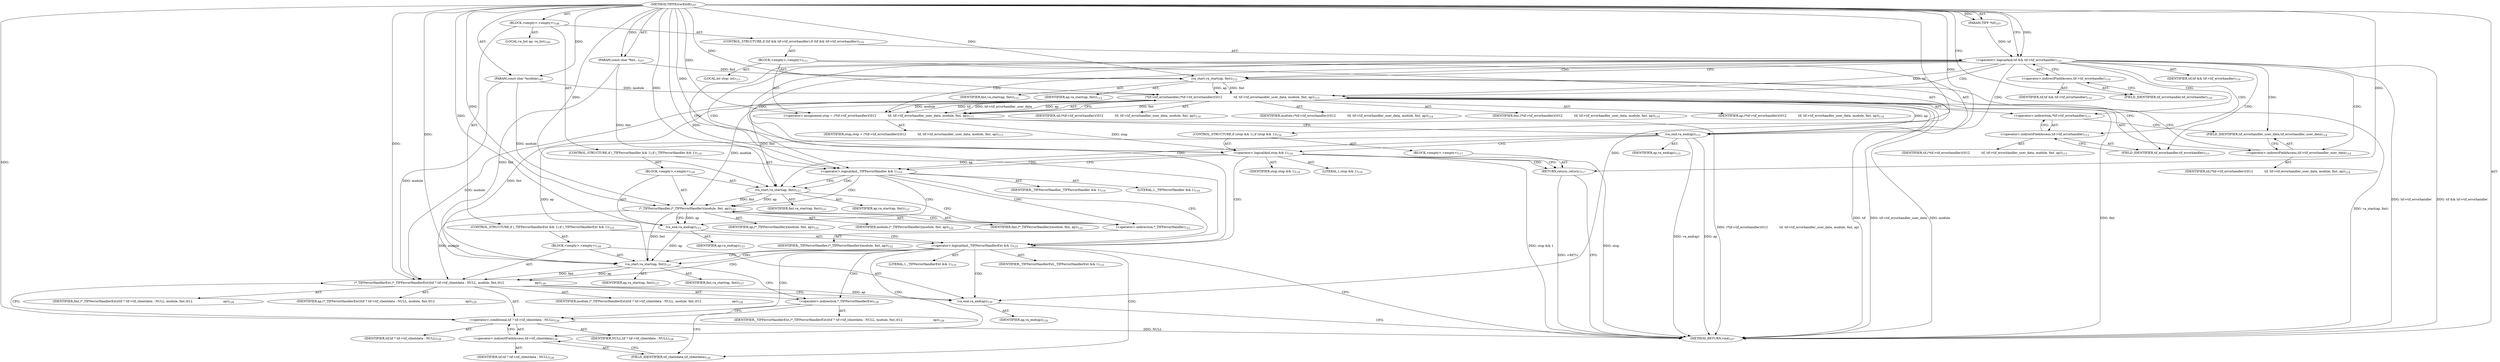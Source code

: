 digraph "TIFFErrorExtR" {  
"10828" [label = <(METHOD,TIFFErrorExtR)<SUB>107</SUB>> ]
"10829" [label = <(PARAM,TIFF *tif)<SUB>107</SUB>> ]
"10830" [label = <(PARAM,const char *module)<SUB>107</SUB>> ]
"10831" [label = <(PARAM,const char *fmt...)<SUB>107</SUB>> ]
"10832" [label = <(BLOCK,&lt;empty&gt;,&lt;empty&gt;)<SUB>108</SUB>> ]
"10833" [label = <(LOCAL,va_list ap: va_list)<SUB>109</SUB>> ]
"10834" [label = <(CONTROL_STRUCTURE,if (tif &amp;&amp; tif-&gt;tif_errorhandler),if (tif &amp;&amp; tif-&gt;tif_errorhandler))<SUB>110</SUB>> ]
"10835" [label = <(&lt;operator&gt;.logicalAnd,tif &amp;&amp; tif-&gt;tif_errorhandler)<SUB>110</SUB>> ]
"10836" [label = <(IDENTIFIER,tif,tif &amp;&amp; tif-&gt;tif_errorhandler)<SUB>110</SUB>> ]
"10837" [label = <(&lt;operator&gt;.indirectFieldAccess,tif-&gt;tif_errorhandler)<SUB>110</SUB>> ]
"10838" [label = <(IDENTIFIER,tif,tif &amp;&amp; tif-&gt;tif_errorhandler)<SUB>110</SUB>> ]
"10839" [label = <(FIELD_IDENTIFIER,tif_errorhandler,tif_errorhandler)<SUB>110</SUB>> ]
"10840" [label = <(BLOCK,&lt;empty&gt;,&lt;empty&gt;)<SUB>111</SUB>> ]
"10841" [label = <(va_start,va_start(ap, fmt))<SUB>112</SUB>> ]
"10842" [label = <(IDENTIFIER,ap,va_start(ap, fmt))<SUB>112</SUB>> ]
"10843" [label = <(IDENTIFIER,fmt,va_start(ap, fmt))<SUB>112</SUB>> ]
"10844" [label = <(LOCAL,int stop: int)<SUB>113</SUB>> ]
"10845" [label = <(&lt;operator&gt;.assignment,stop = (*tif-&gt;tif_errorhandler)(\012            tif, tif-&gt;tif_errorhandler_user_data, module, fmt, ap))<SUB>113</SUB>> ]
"10846" [label = <(IDENTIFIER,stop,stop = (*tif-&gt;tif_errorhandler)(\012            tif, tif-&gt;tif_errorhandler_user_data, module, fmt, ap))<SUB>113</SUB>> ]
"10847" [label = <(*tif-&gt;tif_errorhandler,(*tif-&gt;tif_errorhandler)(\012            tif, tif-&gt;tif_errorhandler_user_data, module, fmt, ap))<SUB>113</SUB>> ]
"10848" [label = <(&lt;operator&gt;.indirection,*tif-&gt;tif_errorhandler)<SUB>113</SUB>> ]
"10849" [label = <(&lt;operator&gt;.indirectFieldAccess,tif-&gt;tif_errorhandler)<SUB>113</SUB>> ]
"10850" [label = <(IDENTIFIER,tif,(*tif-&gt;tif_errorhandler)(\012            tif, tif-&gt;tif_errorhandler_user_data, module, fmt, ap))<SUB>113</SUB>> ]
"10851" [label = <(FIELD_IDENTIFIER,tif_errorhandler,tif_errorhandler)<SUB>113</SUB>> ]
"10852" [label = <(IDENTIFIER,tif,(*tif-&gt;tif_errorhandler)(\012            tif, tif-&gt;tif_errorhandler_user_data, module, fmt, ap))<SUB>114</SUB>> ]
"10853" [label = <(&lt;operator&gt;.indirectFieldAccess,tif-&gt;tif_errorhandler_user_data)<SUB>114</SUB>> ]
"10854" [label = <(IDENTIFIER,tif,(*tif-&gt;tif_errorhandler)(\012            tif, tif-&gt;tif_errorhandler_user_data, module, fmt, ap))<SUB>114</SUB>> ]
"10855" [label = <(FIELD_IDENTIFIER,tif_errorhandler_user_data,tif_errorhandler_user_data)<SUB>114</SUB>> ]
"10856" [label = <(IDENTIFIER,module,(*tif-&gt;tif_errorhandler)(\012            tif, tif-&gt;tif_errorhandler_user_data, module, fmt, ap))<SUB>114</SUB>> ]
"10857" [label = <(IDENTIFIER,fmt,(*tif-&gt;tif_errorhandler)(\012            tif, tif-&gt;tif_errorhandler_user_data, module, fmt, ap))<SUB>114</SUB>> ]
"10858" [label = <(IDENTIFIER,ap,(*tif-&gt;tif_errorhandler)(\012            tif, tif-&gt;tif_errorhandler_user_data, module, fmt, ap))<SUB>114</SUB>> ]
"10859" [label = <(va_end,va_end(ap))<SUB>115</SUB>> ]
"10860" [label = <(IDENTIFIER,ap,va_end(ap))<SUB>115</SUB>> ]
"10861" [label = <(CONTROL_STRUCTURE,if (stop &amp;&amp; 1),if (stop &amp;&amp; 1))<SUB>116</SUB>> ]
"10862" [label = <(&lt;operator&gt;.logicalAnd,stop &amp;&amp; 1)<SUB>116</SUB>> ]
"10863" [label = <(IDENTIFIER,stop,stop &amp;&amp; 1)<SUB>116</SUB>> ]
"10864" [label = <(LITERAL,1,stop &amp;&amp; 1)<SUB>116</SUB>> ]
"10865" [label = <(BLOCK,&lt;empty&gt;,&lt;empty&gt;)<SUB>117</SUB>> ]
"10866" [label = <(RETURN,return;,return;)<SUB>117</SUB>> ]
"10867" [label = <(CONTROL_STRUCTURE,if (_TIFFerrorHandler &amp;&amp; 1),if (_TIFFerrorHandler &amp;&amp; 1))<SUB>119</SUB>> ]
"10868" [label = <(&lt;operator&gt;.logicalAnd,_TIFFerrorHandler &amp;&amp; 1)<SUB>119</SUB>> ]
"10869" [label = <(IDENTIFIER,_TIFFerrorHandler,_TIFFerrorHandler &amp;&amp; 1)<SUB>119</SUB>> ]
"10870" [label = <(LITERAL,1,_TIFFerrorHandler &amp;&amp; 1)<SUB>119</SUB>> ]
"10871" [label = <(BLOCK,&lt;empty&gt;,&lt;empty&gt;)<SUB>120</SUB>> ]
"10872" [label = <(va_start,va_start(ap, fmt))<SUB>121</SUB>> ]
"10873" [label = <(IDENTIFIER,ap,va_start(ap, fmt))<SUB>121</SUB>> ]
"10874" [label = <(IDENTIFIER,fmt,va_start(ap, fmt))<SUB>121</SUB>> ]
"10875" [label = <(*_TIFFerrorHandler,(*_TIFFerrorHandler)(module, fmt, ap))<SUB>122</SUB>> ]
"10876" [label = <(&lt;operator&gt;.indirection,*_TIFFerrorHandler)<SUB>122</SUB>> ]
"10877" [label = <(IDENTIFIER,_TIFFerrorHandler,(*_TIFFerrorHandler)(module, fmt, ap))<SUB>122</SUB>> ]
"10878" [label = <(IDENTIFIER,module,(*_TIFFerrorHandler)(module, fmt, ap))<SUB>122</SUB>> ]
"10879" [label = <(IDENTIFIER,fmt,(*_TIFFerrorHandler)(module, fmt, ap))<SUB>122</SUB>> ]
"10880" [label = <(IDENTIFIER,ap,(*_TIFFerrorHandler)(module, fmt, ap))<SUB>122</SUB>> ]
"10881" [label = <(va_end,va_end(ap))<SUB>123</SUB>> ]
"10882" [label = <(IDENTIFIER,ap,va_end(ap))<SUB>123</SUB>> ]
"10883" [label = <(CONTROL_STRUCTURE,if (_TIFFerrorHandlerExt &amp;&amp; 1),if (_TIFFerrorHandlerExt &amp;&amp; 1))<SUB>125</SUB>> ]
"10884" [label = <(&lt;operator&gt;.logicalAnd,_TIFFerrorHandlerExt &amp;&amp; 1)<SUB>125</SUB>> ]
"10885" [label = <(IDENTIFIER,_TIFFerrorHandlerExt,_TIFFerrorHandlerExt &amp;&amp; 1)<SUB>125</SUB>> ]
"10886" [label = <(LITERAL,1,_TIFFerrorHandlerExt &amp;&amp; 1)<SUB>125</SUB>> ]
"10887" [label = <(BLOCK,&lt;empty&gt;,&lt;empty&gt;)<SUB>126</SUB>> ]
"10888" [label = <(va_start,va_start(ap, fmt))<SUB>127</SUB>> ]
"10889" [label = <(IDENTIFIER,ap,va_start(ap, fmt))<SUB>127</SUB>> ]
"10890" [label = <(IDENTIFIER,fmt,va_start(ap, fmt))<SUB>127</SUB>> ]
"10891" [label = <(*_TIFFerrorHandlerExt,(*_TIFFerrorHandlerExt)(tif ? tif-&gt;tif_clientdata : NULL, module, fmt,\012                                ap))<SUB>128</SUB>> ]
"10892" [label = <(&lt;operator&gt;.indirection,*_TIFFerrorHandlerExt)<SUB>128</SUB>> ]
"10893" [label = <(IDENTIFIER,_TIFFerrorHandlerExt,(*_TIFFerrorHandlerExt)(tif ? tif-&gt;tif_clientdata : NULL, module, fmt,\012                                ap))<SUB>128</SUB>> ]
"10894" [label = <(&lt;operator&gt;.conditional,tif ? tif-&gt;tif_clientdata : NULL)<SUB>128</SUB>> ]
"10895" [label = <(IDENTIFIER,tif,tif ? tif-&gt;tif_clientdata : NULL)<SUB>128</SUB>> ]
"10896" [label = <(&lt;operator&gt;.indirectFieldAccess,tif-&gt;tif_clientdata)<SUB>128</SUB>> ]
"10897" [label = <(IDENTIFIER,tif,tif ? tif-&gt;tif_clientdata : NULL)<SUB>128</SUB>> ]
"10898" [label = <(FIELD_IDENTIFIER,tif_clientdata,tif_clientdata)<SUB>128</SUB>> ]
"10899" [label = <(IDENTIFIER,NULL,tif ? tif-&gt;tif_clientdata : NULL)<SUB>128</SUB>> ]
"10900" [label = <(IDENTIFIER,module,(*_TIFFerrorHandlerExt)(tif ? tif-&gt;tif_clientdata : NULL, module, fmt,\012                                ap))<SUB>128</SUB>> ]
"10901" [label = <(IDENTIFIER,fmt,(*_TIFFerrorHandlerExt)(tif ? tif-&gt;tif_clientdata : NULL, module, fmt,\012                                ap))<SUB>128</SUB>> ]
"10902" [label = <(IDENTIFIER,ap,(*_TIFFerrorHandlerExt)(tif ? tif-&gt;tif_clientdata : NULL, module, fmt,\012                                ap))<SUB>129</SUB>> ]
"10903" [label = <(va_end,va_end(ap))<SUB>130</SUB>> ]
"10904" [label = <(IDENTIFIER,ap,va_end(ap))<SUB>130</SUB>> ]
"10905" [label = <(METHOD_RETURN,void)<SUB>107</SUB>> ]
  "10828" -> "10829"  [ label = "AST: "] 
  "10828" -> "10830"  [ label = "AST: "] 
  "10828" -> "10831"  [ label = "AST: "] 
  "10828" -> "10832"  [ label = "AST: "] 
  "10828" -> "10905"  [ label = "AST: "] 
  "10832" -> "10833"  [ label = "AST: "] 
  "10832" -> "10834"  [ label = "AST: "] 
  "10832" -> "10867"  [ label = "AST: "] 
  "10832" -> "10883"  [ label = "AST: "] 
  "10834" -> "10835"  [ label = "AST: "] 
  "10834" -> "10840"  [ label = "AST: "] 
  "10835" -> "10836"  [ label = "AST: "] 
  "10835" -> "10837"  [ label = "AST: "] 
  "10837" -> "10838"  [ label = "AST: "] 
  "10837" -> "10839"  [ label = "AST: "] 
  "10840" -> "10841"  [ label = "AST: "] 
  "10840" -> "10844"  [ label = "AST: "] 
  "10840" -> "10845"  [ label = "AST: "] 
  "10840" -> "10859"  [ label = "AST: "] 
  "10840" -> "10861"  [ label = "AST: "] 
  "10841" -> "10842"  [ label = "AST: "] 
  "10841" -> "10843"  [ label = "AST: "] 
  "10845" -> "10846"  [ label = "AST: "] 
  "10845" -> "10847"  [ label = "AST: "] 
  "10847" -> "10848"  [ label = "AST: "] 
  "10847" -> "10852"  [ label = "AST: "] 
  "10847" -> "10853"  [ label = "AST: "] 
  "10847" -> "10856"  [ label = "AST: "] 
  "10847" -> "10857"  [ label = "AST: "] 
  "10847" -> "10858"  [ label = "AST: "] 
  "10848" -> "10849"  [ label = "AST: "] 
  "10849" -> "10850"  [ label = "AST: "] 
  "10849" -> "10851"  [ label = "AST: "] 
  "10853" -> "10854"  [ label = "AST: "] 
  "10853" -> "10855"  [ label = "AST: "] 
  "10859" -> "10860"  [ label = "AST: "] 
  "10861" -> "10862"  [ label = "AST: "] 
  "10861" -> "10865"  [ label = "AST: "] 
  "10862" -> "10863"  [ label = "AST: "] 
  "10862" -> "10864"  [ label = "AST: "] 
  "10865" -> "10866"  [ label = "AST: "] 
  "10867" -> "10868"  [ label = "AST: "] 
  "10867" -> "10871"  [ label = "AST: "] 
  "10868" -> "10869"  [ label = "AST: "] 
  "10868" -> "10870"  [ label = "AST: "] 
  "10871" -> "10872"  [ label = "AST: "] 
  "10871" -> "10875"  [ label = "AST: "] 
  "10871" -> "10881"  [ label = "AST: "] 
  "10872" -> "10873"  [ label = "AST: "] 
  "10872" -> "10874"  [ label = "AST: "] 
  "10875" -> "10876"  [ label = "AST: "] 
  "10875" -> "10878"  [ label = "AST: "] 
  "10875" -> "10879"  [ label = "AST: "] 
  "10875" -> "10880"  [ label = "AST: "] 
  "10876" -> "10877"  [ label = "AST: "] 
  "10881" -> "10882"  [ label = "AST: "] 
  "10883" -> "10884"  [ label = "AST: "] 
  "10883" -> "10887"  [ label = "AST: "] 
  "10884" -> "10885"  [ label = "AST: "] 
  "10884" -> "10886"  [ label = "AST: "] 
  "10887" -> "10888"  [ label = "AST: "] 
  "10887" -> "10891"  [ label = "AST: "] 
  "10887" -> "10903"  [ label = "AST: "] 
  "10888" -> "10889"  [ label = "AST: "] 
  "10888" -> "10890"  [ label = "AST: "] 
  "10891" -> "10892"  [ label = "AST: "] 
  "10891" -> "10894"  [ label = "AST: "] 
  "10891" -> "10900"  [ label = "AST: "] 
  "10891" -> "10901"  [ label = "AST: "] 
  "10891" -> "10902"  [ label = "AST: "] 
  "10892" -> "10893"  [ label = "AST: "] 
  "10894" -> "10895"  [ label = "AST: "] 
  "10894" -> "10896"  [ label = "AST: "] 
  "10894" -> "10899"  [ label = "AST: "] 
  "10896" -> "10897"  [ label = "AST: "] 
  "10896" -> "10898"  [ label = "AST: "] 
  "10903" -> "10904"  [ label = "AST: "] 
  "10835" -> "10841"  [ label = "CFG: "] 
  "10835" -> "10868"  [ label = "CFG: "] 
  "10868" -> "10872"  [ label = "CFG: "] 
  "10868" -> "10884"  [ label = "CFG: "] 
  "10884" -> "10905"  [ label = "CFG: "] 
  "10884" -> "10888"  [ label = "CFG: "] 
  "10837" -> "10835"  [ label = "CFG: "] 
  "10841" -> "10851"  [ label = "CFG: "] 
  "10845" -> "10859"  [ label = "CFG: "] 
  "10859" -> "10862"  [ label = "CFG: "] 
  "10872" -> "10876"  [ label = "CFG: "] 
  "10875" -> "10881"  [ label = "CFG: "] 
  "10881" -> "10884"  [ label = "CFG: "] 
  "10888" -> "10892"  [ label = "CFG: "] 
  "10891" -> "10903"  [ label = "CFG: "] 
  "10903" -> "10905"  [ label = "CFG: "] 
  "10839" -> "10837"  [ label = "CFG: "] 
  "10847" -> "10845"  [ label = "CFG: "] 
  "10862" -> "10866"  [ label = "CFG: "] 
  "10862" -> "10868"  [ label = "CFG: "] 
  "10876" -> "10875"  [ label = "CFG: "] 
  "10892" -> "10898"  [ label = "CFG: "] 
  "10892" -> "10894"  [ label = "CFG: "] 
  "10894" -> "10891"  [ label = "CFG: "] 
  "10848" -> "10855"  [ label = "CFG: "] 
  "10853" -> "10847"  [ label = "CFG: "] 
  "10866" -> "10905"  [ label = "CFG: "] 
  "10896" -> "10894"  [ label = "CFG: "] 
  "10849" -> "10848"  [ label = "CFG: "] 
  "10855" -> "10853"  [ label = "CFG: "] 
  "10898" -> "10896"  [ label = "CFG: "] 
  "10851" -> "10849"  [ label = "CFG: "] 
  "10828" -> "10835"  [ label = "CFG: "] 
  "10828" -> "10839"  [ label = "CFG: "] 
  "10866" -> "10905"  [ label = "DDG: &lt;RET&gt;"] 
  "10835" -> "10905"  [ label = "DDG: tif-&gt;tif_errorhandler"] 
  "10835" -> "10905"  [ label = "DDG: tif &amp;&amp; tif-&gt;tif_errorhandler"] 
  "10841" -> "10905"  [ label = "DDG: va_start(ap, fmt)"] 
  "10847" -> "10905"  [ label = "DDG: tif"] 
  "10847" -> "10905"  [ label = "DDG: tif-&gt;tif_errorhandler_user_data"] 
  "10847" -> "10905"  [ label = "DDG: module"] 
  "10847" -> "10905"  [ label = "DDG: fmt"] 
  "10845" -> "10905"  [ label = "DDG: (*tif-&gt;tif_errorhandler)(\012            tif, tif-&gt;tif_errorhandler_user_data, module, fmt, ap)"] 
  "10859" -> "10905"  [ label = "DDG: ap"] 
  "10859" -> "10905"  [ label = "DDG: va_end(ap)"] 
  "10862" -> "10905"  [ label = "DDG: stop"] 
  "10862" -> "10905"  [ label = "DDG: stop &amp;&amp; 1"] 
  "10894" -> "10905"  [ label = "DDG: NULL"] 
  "10828" -> "10829"  [ label = "DDG: "] 
  "10828" -> "10830"  [ label = "DDG: "] 
  "10828" -> "10831"  [ label = "DDG: "] 
  "10829" -> "10835"  [ label = "DDG: tif"] 
  "10828" -> "10835"  [ label = "DDG: "] 
  "10847" -> "10845"  [ label = "DDG: fmt"] 
  "10847" -> "10845"  [ label = "DDG: ap"] 
  "10847" -> "10845"  [ label = "DDG: module"] 
  "10847" -> "10845"  [ label = "DDG: tif"] 
  "10847" -> "10845"  [ label = "DDG: tif-&gt;tif_errorhandler_user_data"] 
  "10828" -> "10868"  [ label = "DDG: "] 
  "10828" -> "10884"  [ label = "DDG: "] 
  "10828" -> "10841"  [ label = "DDG: "] 
  "10831" -> "10841"  [ label = "DDG: fmt"] 
  "10828" -> "10845"  [ label = "DDG: "] 
  "10847" -> "10859"  [ label = "DDG: ap"] 
  "10828" -> "10859"  [ label = "DDG: "] 
  "10859" -> "10872"  [ label = "DDG: ap"] 
  "10828" -> "10872"  [ label = "DDG: "] 
  "10847" -> "10872"  [ label = "DDG: fmt"] 
  "10831" -> "10872"  [ label = "DDG: fmt"] 
  "10847" -> "10875"  [ label = "DDG: module"] 
  "10830" -> "10875"  [ label = "DDG: module"] 
  "10828" -> "10875"  [ label = "DDG: "] 
  "10872" -> "10875"  [ label = "DDG: fmt"] 
  "10872" -> "10875"  [ label = "DDG: ap"] 
  "10875" -> "10881"  [ label = "DDG: ap"] 
  "10828" -> "10881"  [ label = "DDG: "] 
  "10859" -> "10888"  [ label = "DDG: ap"] 
  "10881" -> "10888"  [ label = "DDG: ap"] 
  "10828" -> "10888"  [ label = "DDG: "] 
  "10847" -> "10888"  [ label = "DDG: fmt"] 
  "10875" -> "10888"  [ label = "DDG: fmt"] 
  "10831" -> "10888"  [ label = "DDG: fmt"] 
  "10828" -> "10891"  [ label = "DDG: "] 
  "10847" -> "10891"  [ label = "DDG: module"] 
  "10875" -> "10891"  [ label = "DDG: module"] 
  "10830" -> "10891"  [ label = "DDG: module"] 
  "10888" -> "10891"  [ label = "DDG: fmt"] 
  "10888" -> "10891"  [ label = "DDG: ap"] 
  "10891" -> "10903"  [ label = "DDG: ap"] 
  "10828" -> "10903"  [ label = "DDG: "] 
  "10835" -> "10847"  [ label = "DDG: tif"] 
  "10828" -> "10847"  [ label = "DDG: "] 
  "10830" -> "10847"  [ label = "DDG: module"] 
  "10841" -> "10847"  [ label = "DDG: fmt"] 
  "10841" -> "10847"  [ label = "DDG: ap"] 
  "10845" -> "10862"  [ label = "DDG: stop"] 
  "10828" -> "10862"  [ label = "DDG: "] 
  "10828" -> "10866"  [ label = "DDG: "] 
  "10828" -> "10894"  [ label = "DDG: "] 
  "10835" -> "10847"  [ label = "CDG: "] 
  "10835" -> "10849"  [ label = "CDG: "] 
  "10835" -> "10862"  [ label = "CDG: "] 
  "10835" -> "10855"  [ label = "CDG: "] 
  "10835" -> "10841"  [ label = "CDG: "] 
  "10835" -> "10853"  [ label = "CDG: "] 
  "10835" -> "10851"  [ label = "CDG: "] 
  "10835" -> "10845"  [ label = "CDG: "] 
  "10835" -> "10859"  [ label = "CDG: "] 
  "10835" -> "10848"  [ label = "CDG: "] 
  "10835" -> "10868"  [ label = "CDG: "] 
  "10835" -> "10884"  [ label = "CDG: "] 
  "10868" -> "10875"  [ label = "CDG: "] 
  "10868" -> "10872"  [ label = "CDG: "] 
  "10868" -> "10876"  [ label = "CDG: "] 
  "10868" -> "10881"  [ label = "CDG: "] 
  "10884" -> "10888"  [ label = "CDG: "] 
  "10884" -> "10894"  [ label = "CDG: "] 
  "10884" -> "10891"  [ label = "CDG: "] 
  "10884" -> "10903"  [ label = "CDG: "] 
  "10884" -> "10892"  [ label = "CDG: "] 
  "10884" -> "10896"  [ label = "CDG: "] 
  "10884" -> "10898"  [ label = "CDG: "] 
  "10862" -> "10866"  [ label = "CDG: "] 
  "10862" -> "10868"  [ label = "CDG: "] 
  "10862" -> "10884"  [ label = "CDG: "] 
}
